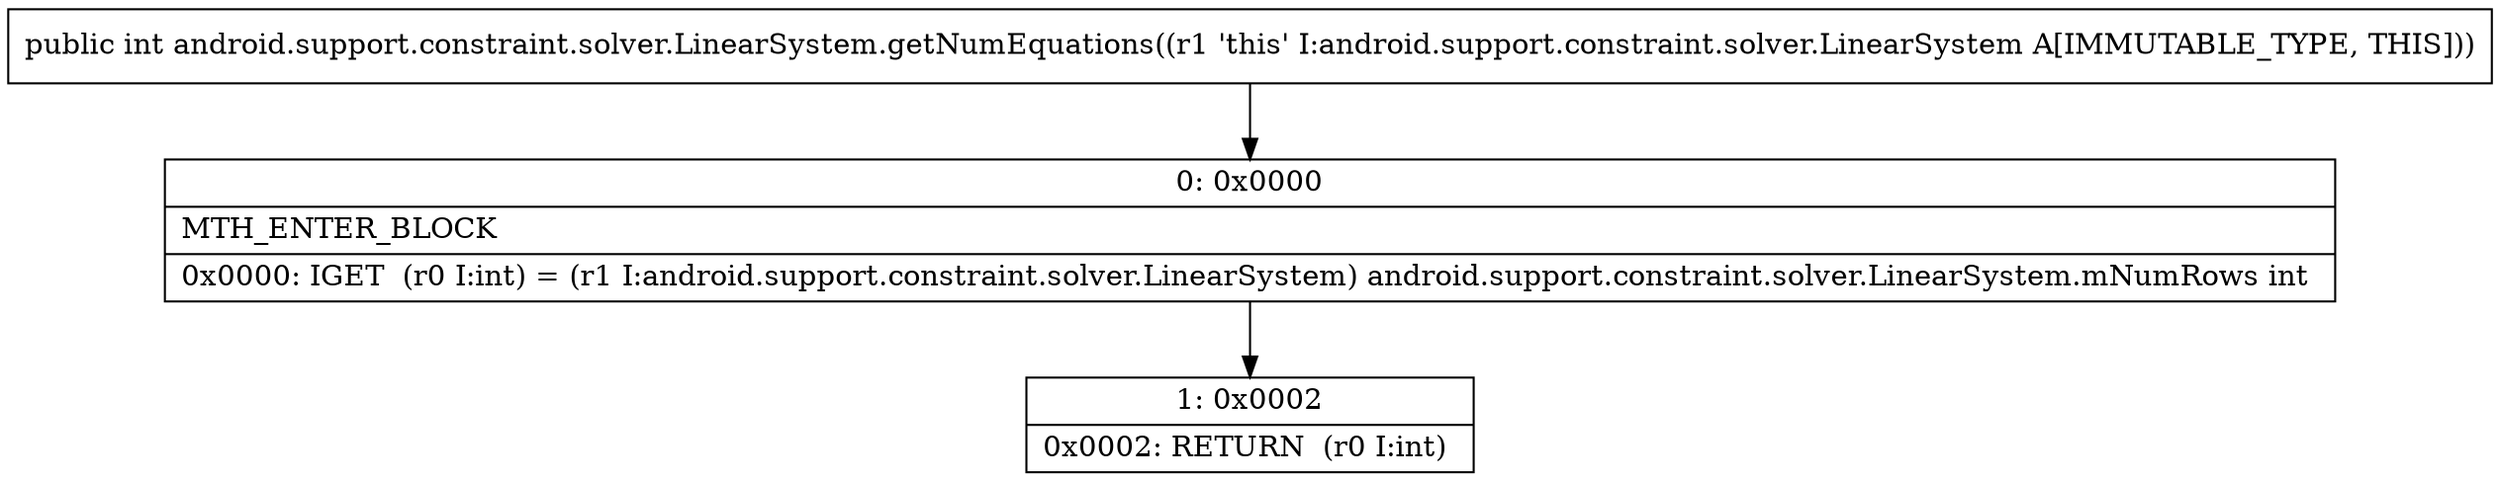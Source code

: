digraph "CFG forandroid.support.constraint.solver.LinearSystem.getNumEquations()I" {
Node_0 [shape=record,label="{0\:\ 0x0000|MTH_ENTER_BLOCK\l|0x0000: IGET  (r0 I:int) = (r1 I:android.support.constraint.solver.LinearSystem) android.support.constraint.solver.LinearSystem.mNumRows int \l}"];
Node_1 [shape=record,label="{1\:\ 0x0002|0x0002: RETURN  (r0 I:int) \l}"];
MethodNode[shape=record,label="{public int android.support.constraint.solver.LinearSystem.getNumEquations((r1 'this' I:android.support.constraint.solver.LinearSystem A[IMMUTABLE_TYPE, THIS])) }"];
MethodNode -> Node_0;
Node_0 -> Node_1;
}

